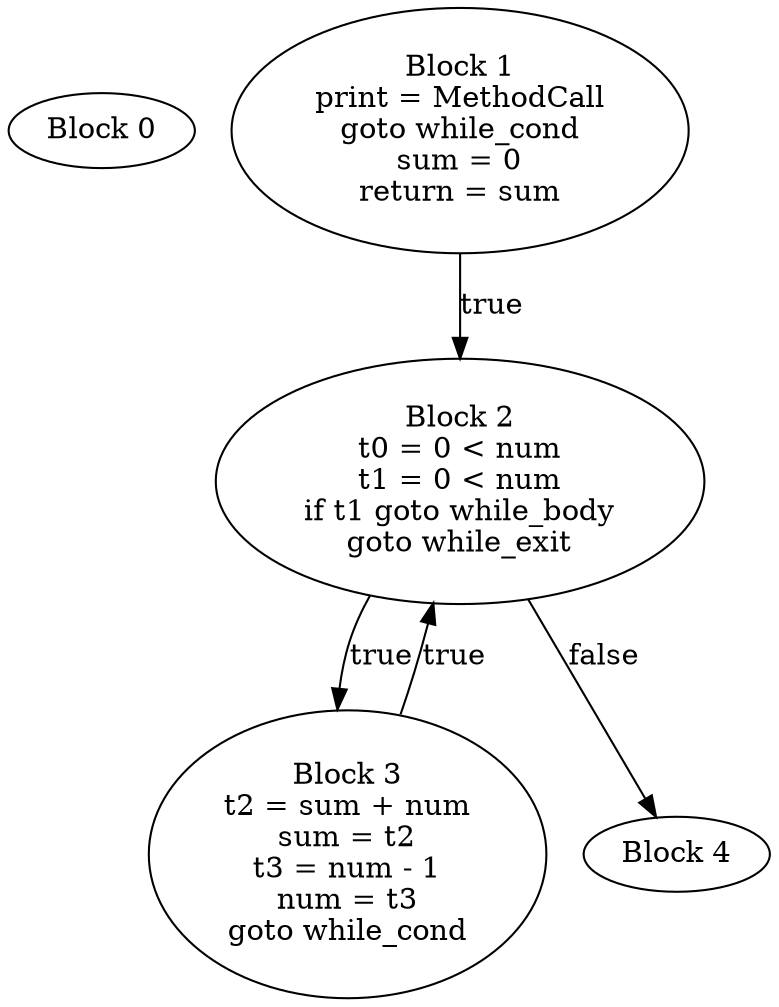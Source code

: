 digraph CFG {
  block0 [label="Block 0\n"];
  block1 [label="Block 1\nprint = MethodCall\ngoto while_cond\nsum = 0\nreturn = sum\n"];
  block1 -> block2 [label="true"];
  block2 [label="Block 2\nt0 = 0 < num\nt1 = 0 < num\nif t1 goto while_body\ngoto while_exit\n"];
  block2 -> block3 [label="true"];
  block2 -> block4 [label="false"];
  block3 [label="Block 3\nt2 = sum + num\nsum = t2\nt3 = num - 1\nnum = t3\ngoto while_cond\n"];
  block3 -> block2 [label="true"];
  block4 [label="Block 4\n"];
}
